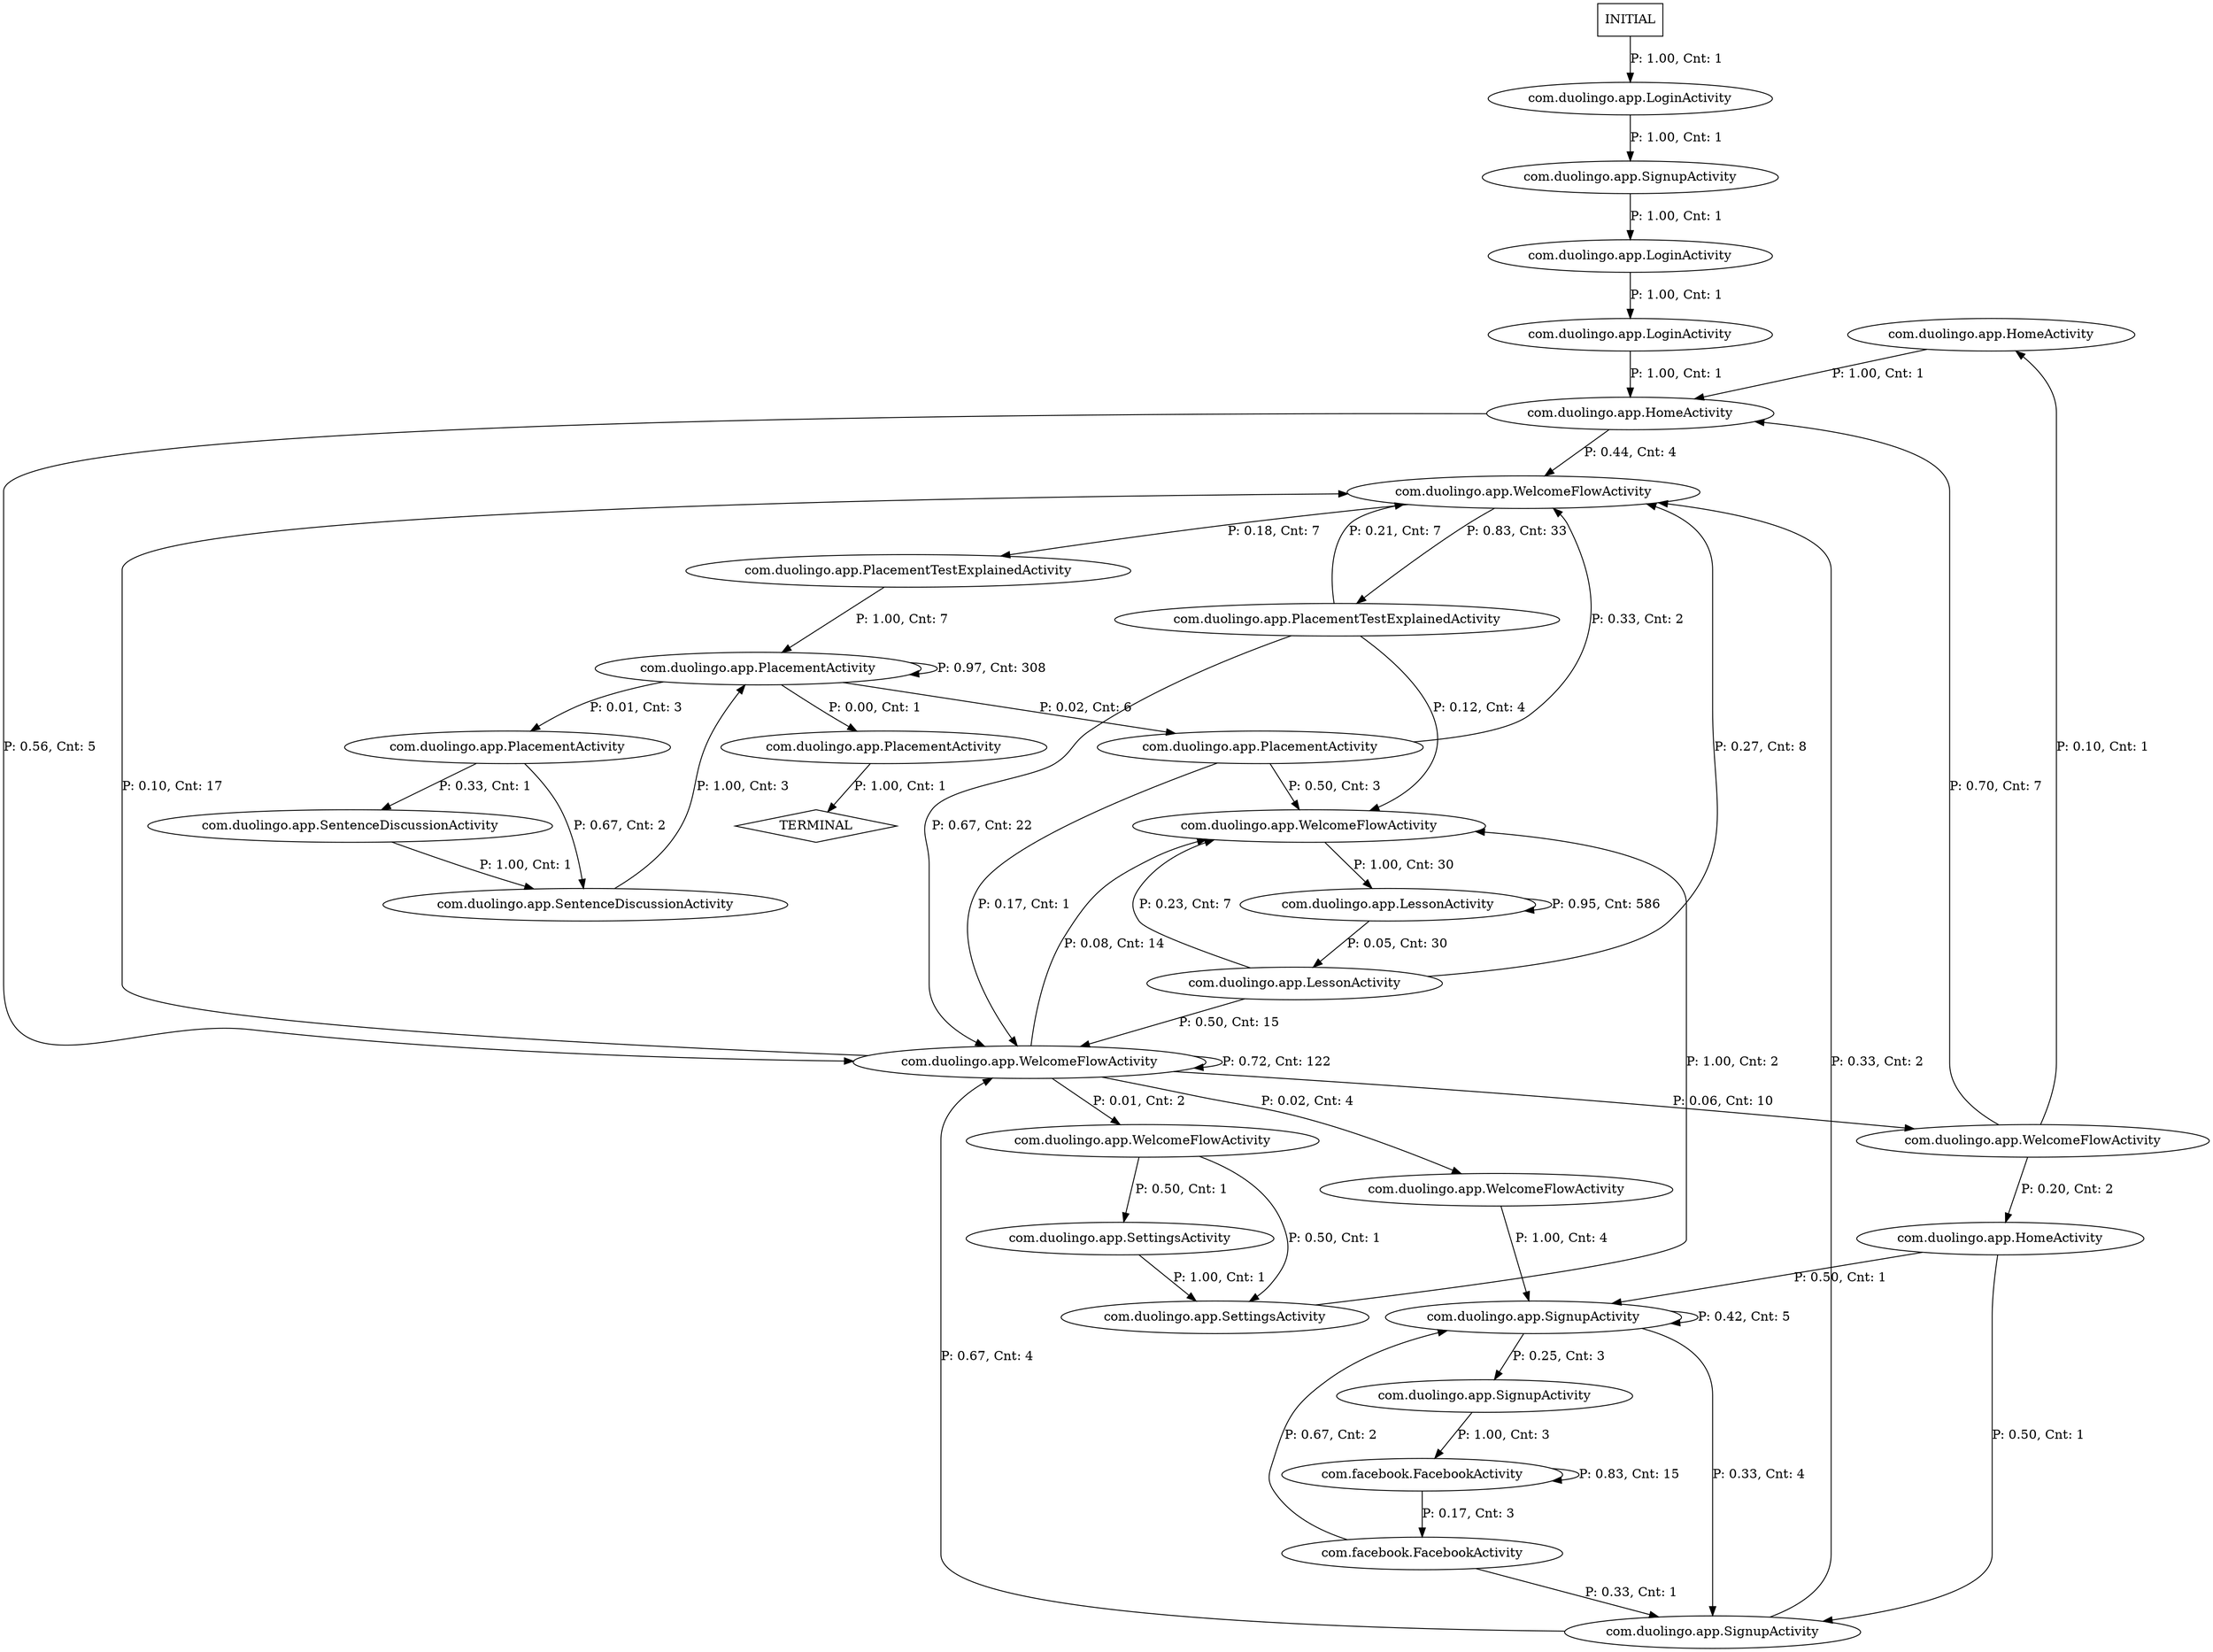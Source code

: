 digraph G {
  0 [label="com.duolingo.app.HomeActivity"];
  1 [label="com.duolingo.app.HomeActivity"];
  2 [label="com.duolingo.app.HomeActivity"];
  3 [label="com.duolingo.app.LessonActivity"];
  4 [label="com.duolingo.app.LessonActivity"];
  5 [label="com.duolingo.app.LoginActivity"];
  6 [label="com.duolingo.app.LoginActivity"];
  7 [label="com.duolingo.app.LoginActivity"];
  8 [label="com.duolingo.app.PlacementActivity"];
  9 [label="com.duolingo.app.PlacementActivity"];
  10 [label="com.duolingo.app.PlacementActivity"];
  11 [label="com.duolingo.app.PlacementActivity"];
  12 [label="com.duolingo.app.PlacementTestExplainedActivity"];
  13 [label="com.duolingo.app.PlacementTestExplainedActivity"];
  14 [label="com.duolingo.app.SentenceDiscussionActivity"];
  15 [label="com.duolingo.app.SentenceDiscussionActivity"];
  16 [label="com.duolingo.app.SettingsActivity"];
  17 [label="com.duolingo.app.SettingsActivity"];
  18 [label="com.duolingo.app.SignupActivity"];
  19 [label="com.duolingo.app.SignupActivity"];
  20 [label="com.duolingo.app.SignupActivity"];
  21 [label="com.duolingo.app.SignupActivity"];
  22 [label="com.duolingo.app.WelcomeFlowActivity"];
  23 [label="com.duolingo.app.WelcomeFlowActivity"];
  24 [label="com.duolingo.app.WelcomeFlowActivity"];
  25 [label="com.duolingo.app.WelcomeFlowActivity"];
  26 [label="com.duolingo.app.WelcomeFlowActivity"];
  27 [label="com.duolingo.app.WelcomeFlowActivity"];
  28 [label="com.facebook.FacebookActivity"];
  29 [label="com.facebook.FacebookActivity"];
  30 [label="TERMINAL",shape=diamond];
  31 [label="INITIAL",shape=box];
0->2 [label="P: 1.00, Cnt: 1"];
1->21 [label="P: 0.50, Cnt: 1"];
1->20 [label="P: 0.50, Cnt: 1"];
2->24 [label="P: 0.44, Cnt: 4"];
2->27 [label="P: 0.56, Cnt: 5"];
3->4 [label="P: 0.05, Cnt: 30"];
3->3 [label="P: 0.95, Cnt: 586"];
4->22 [label="P: 0.23, Cnt: 7"];
4->24 [label="P: 0.27, Cnt: 8"];
4->27 [label="P: 0.50, Cnt: 15"];
5->2 [label="P: 1.00, Cnt: 1"];
6->5 [label="P: 1.00, Cnt: 1"];
7->18 [label="P: 1.00, Cnt: 1"];
8->30 [label="P: 1.00, Cnt: 1"];
9->15 [label="P: 0.33, Cnt: 1"];
9->14 [label="P: 0.67, Cnt: 2"];
10->27 [label="P: 0.17, Cnt: 1"];
10->24 [label="P: 0.33, Cnt: 2"];
10->22 [label="P: 0.50, Cnt: 3"];
11->8 [label="P: 0.00, Cnt: 1"];
11->9 [label="P: 0.01, Cnt: 3"];
11->10 [label="P: 0.02, Cnt: 6"];
11->11 [label="P: 0.97, Cnt: 308"];
12->11 [label="P: 1.00, Cnt: 7"];
13->22 [label="P: 0.12, Cnt: 4"];
13->24 [label="P: 0.21, Cnt: 7"];
13->27 [label="P: 0.67, Cnt: 22"];
14->11 [label="P: 1.00, Cnt: 3"];
15->14 [label="P: 1.00, Cnt: 1"];
16->17 [label="P: 1.00, Cnt: 1"];
17->22 [label="P: 1.00, Cnt: 2"];
18->6 [label="P: 1.00, Cnt: 1"];
19->29 [label="P: 1.00, Cnt: 3"];
20->24 [label="P: 0.33, Cnt: 2"];
20->27 [label="P: 0.67, Cnt: 4"];
21->19 [label="P: 0.25, Cnt: 3"];
21->20 [label="P: 0.33, Cnt: 4"];
21->21 [label="P: 0.42, Cnt: 5"];
22->3 [label="P: 1.00, Cnt: 30"];
23->21 [label="P: 1.00, Cnt: 4"];
24->12 [label="P: 0.18, Cnt: 7"];
24->13 [label="P: 0.83, Cnt: 33"];
25->16 [label="P: 0.50, Cnt: 1"];
25->17 [label="P: 0.50, Cnt: 1"];
26->0 [label="P: 0.10, Cnt: 1"];
26->1 [label="P: 0.20, Cnt: 2"];
26->2 [label="P: 0.70, Cnt: 7"];
27->25 [label="P: 0.01, Cnt: 2"];
27->23 [label="P: 0.02, Cnt: 4"];
27->26 [label="P: 0.06, Cnt: 10"];
27->22 [label="P: 0.08, Cnt: 14"];
27->24 [label="P: 0.10, Cnt: 17"];
27->27 [label="P: 0.72, Cnt: 122"];
28->20 [label="P: 0.33, Cnt: 1"];
28->21 [label="P: 0.67, Cnt: 2"];
29->28 [label="P: 0.17, Cnt: 3"];
29->29 [label="P: 0.83, Cnt: 15"];
31->7 [label="P: 1.00, Cnt: 1"];
}
